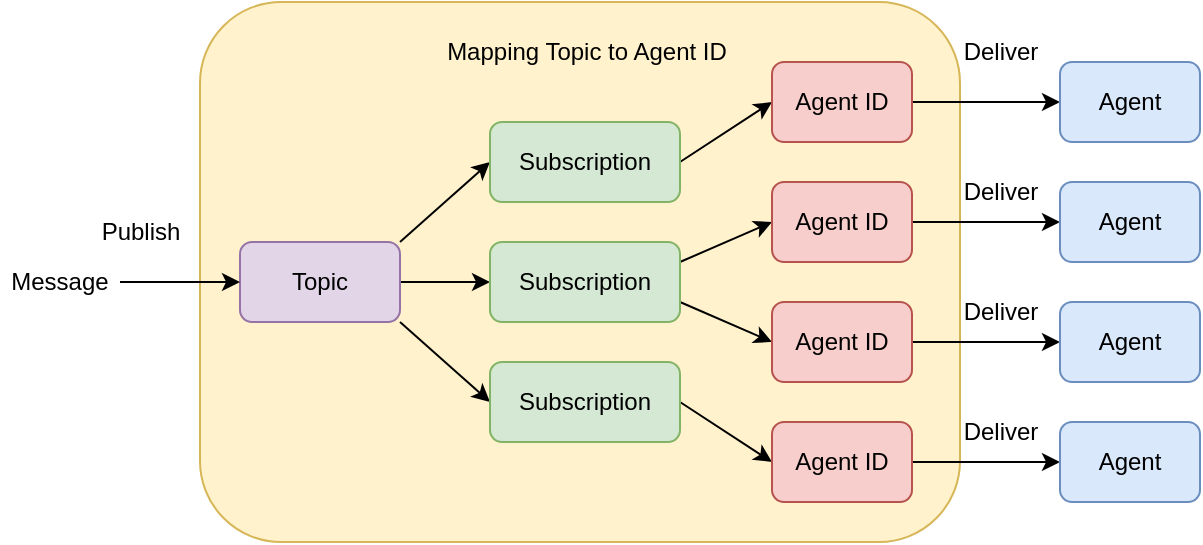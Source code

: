 <mxfile version="24.7.6">
  <diagram id="SL2L58OzhDkTRMMmBrpl" name="Page-1">
    <mxGraphModel dx="765" dy="1158" grid="1" gridSize="10" guides="1" tooltips="1" connect="1" arrows="1" fold="1" page="1" pageScale="1" pageWidth="850" pageHeight="1100" math="0" shadow="0">
      <root>
        <mxCell id="0" />
        <mxCell id="1" parent="0" />
        <mxCell id="xynyrZGPAnKqHGhxIo0k-36" value="" style="rounded=1;whiteSpace=wrap;html=1;fillColor=#fff2cc;strokeColor=#d6b656;" vertex="1" parent="1">
          <mxGeometry x="200" y="390" width="380" height="270" as="geometry" />
        </mxCell>
        <mxCell id="xynyrZGPAnKqHGhxIo0k-15" style="rounded=0;orthogonalLoop=1;jettySize=auto;html=1;exitX=1;exitY=0;exitDx=0;exitDy=0;entryX=0;entryY=0.5;entryDx=0;entryDy=0;" edge="1" parent="1" source="xynyrZGPAnKqHGhxIo0k-1" target="xynyrZGPAnKqHGhxIo0k-2">
          <mxGeometry relative="1" as="geometry" />
        </mxCell>
        <mxCell id="xynyrZGPAnKqHGhxIo0k-16" style="edgeStyle=orthogonalEdgeStyle;rounded=0;orthogonalLoop=1;jettySize=auto;html=1;exitX=1;exitY=0.5;exitDx=0;exitDy=0;entryX=0;entryY=0.5;entryDx=0;entryDy=0;" edge="1" parent="1" source="xynyrZGPAnKqHGhxIo0k-1" target="xynyrZGPAnKqHGhxIo0k-3">
          <mxGeometry relative="1" as="geometry" />
        </mxCell>
        <mxCell id="xynyrZGPAnKqHGhxIo0k-17" style="rounded=0;orthogonalLoop=1;jettySize=auto;html=1;exitX=1;exitY=1;exitDx=0;exitDy=0;entryX=0;entryY=0.5;entryDx=0;entryDy=0;" edge="1" parent="1" source="xynyrZGPAnKqHGhxIo0k-1" target="xynyrZGPAnKqHGhxIo0k-4">
          <mxGeometry relative="1" as="geometry" />
        </mxCell>
        <mxCell id="xynyrZGPAnKqHGhxIo0k-1" value="Topic" style="rounded=1;whiteSpace=wrap;html=1;fillColor=#e1d5e7;strokeColor=#9673a6;" vertex="1" parent="1">
          <mxGeometry x="220" y="510" width="80" height="40" as="geometry" />
        </mxCell>
        <mxCell id="xynyrZGPAnKqHGhxIo0k-18" style="rounded=0;orthogonalLoop=1;jettySize=auto;html=1;exitX=1;exitY=0.5;exitDx=0;exitDy=0;entryX=0;entryY=0.5;entryDx=0;entryDy=0;" edge="1" parent="1" source="xynyrZGPAnKqHGhxIo0k-2" target="xynyrZGPAnKqHGhxIo0k-6">
          <mxGeometry relative="1" as="geometry" />
        </mxCell>
        <mxCell id="xynyrZGPAnKqHGhxIo0k-2" value="Subscription" style="rounded=1;whiteSpace=wrap;html=1;fillColor=#d5e8d4;strokeColor=#82b366;" vertex="1" parent="1">
          <mxGeometry x="345" y="450" width="95" height="40" as="geometry" />
        </mxCell>
        <mxCell id="xynyrZGPAnKqHGhxIo0k-19" style="rounded=0;orthogonalLoop=1;jettySize=auto;html=1;exitX=1;exitY=0.25;exitDx=0;exitDy=0;entryX=0;entryY=0.5;entryDx=0;entryDy=0;" edge="1" parent="1" source="xynyrZGPAnKqHGhxIo0k-3" target="xynyrZGPAnKqHGhxIo0k-7">
          <mxGeometry relative="1" as="geometry" />
        </mxCell>
        <mxCell id="xynyrZGPAnKqHGhxIo0k-20" style="rounded=0;orthogonalLoop=1;jettySize=auto;html=1;exitX=1;exitY=0.75;exitDx=0;exitDy=0;entryX=0;entryY=0.5;entryDx=0;entryDy=0;" edge="1" parent="1" source="xynyrZGPAnKqHGhxIo0k-3" target="xynyrZGPAnKqHGhxIo0k-8">
          <mxGeometry relative="1" as="geometry" />
        </mxCell>
        <mxCell id="xynyrZGPAnKqHGhxIo0k-3" value="Subscription" style="rounded=1;whiteSpace=wrap;html=1;fillColor=#d5e8d4;strokeColor=#82b366;" vertex="1" parent="1">
          <mxGeometry x="345" y="510" width="95" height="40" as="geometry" />
        </mxCell>
        <mxCell id="xynyrZGPAnKqHGhxIo0k-22" style="rounded=0;orthogonalLoop=1;jettySize=auto;html=1;exitX=1;exitY=0.5;exitDx=0;exitDy=0;entryX=0;entryY=0.5;entryDx=0;entryDy=0;" edge="1" parent="1" source="xynyrZGPAnKqHGhxIo0k-4" target="xynyrZGPAnKqHGhxIo0k-9">
          <mxGeometry relative="1" as="geometry" />
        </mxCell>
        <mxCell id="xynyrZGPAnKqHGhxIo0k-4" value="Subscription" style="rounded=1;whiteSpace=wrap;html=1;fillColor=#d5e8d4;strokeColor=#82b366;" vertex="1" parent="1">
          <mxGeometry x="345" y="570" width="95" height="40" as="geometry" />
        </mxCell>
        <mxCell id="xynyrZGPAnKqHGhxIo0k-27" style="edgeStyle=orthogonalEdgeStyle;rounded=0;orthogonalLoop=1;jettySize=auto;html=1;entryX=0;entryY=0.5;entryDx=0;entryDy=0;" edge="1" parent="1" source="xynyrZGPAnKqHGhxIo0k-6" target="xynyrZGPAnKqHGhxIo0k-23">
          <mxGeometry relative="1" as="geometry" />
        </mxCell>
        <mxCell id="xynyrZGPAnKqHGhxIo0k-6" value="Agent ID" style="rounded=1;whiteSpace=wrap;html=1;fillColor=#f8cecc;strokeColor=#b85450;" vertex="1" parent="1">
          <mxGeometry x="486" y="420" width="70" height="40" as="geometry" />
        </mxCell>
        <mxCell id="xynyrZGPAnKqHGhxIo0k-28" style="edgeStyle=orthogonalEdgeStyle;rounded=0;orthogonalLoop=1;jettySize=auto;html=1;entryX=0;entryY=0.5;entryDx=0;entryDy=0;" edge="1" parent="1" source="xynyrZGPAnKqHGhxIo0k-7" target="xynyrZGPAnKqHGhxIo0k-24">
          <mxGeometry relative="1" as="geometry" />
        </mxCell>
        <mxCell id="xynyrZGPAnKqHGhxIo0k-7" value="Agent ID" style="rounded=1;whiteSpace=wrap;html=1;fillColor=#f8cecc;strokeColor=#b85450;" vertex="1" parent="1">
          <mxGeometry x="486" y="480" width="70" height="40" as="geometry" />
        </mxCell>
        <mxCell id="xynyrZGPAnKqHGhxIo0k-29" style="edgeStyle=orthogonalEdgeStyle;rounded=0;orthogonalLoop=1;jettySize=auto;html=1;entryX=0;entryY=0.5;entryDx=0;entryDy=0;" edge="1" parent="1" source="xynyrZGPAnKqHGhxIo0k-8" target="xynyrZGPAnKqHGhxIo0k-25">
          <mxGeometry relative="1" as="geometry" />
        </mxCell>
        <mxCell id="xynyrZGPAnKqHGhxIo0k-8" value="Agent ID" style="rounded=1;whiteSpace=wrap;html=1;fillColor=#f8cecc;strokeColor=#b85450;" vertex="1" parent="1">
          <mxGeometry x="486" y="540" width="70" height="40" as="geometry" />
        </mxCell>
        <mxCell id="xynyrZGPAnKqHGhxIo0k-30" style="edgeStyle=orthogonalEdgeStyle;rounded=0;orthogonalLoop=1;jettySize=auto;html=1;entryX=0;entryY=0.5;entryDx=0;entryDy=0;" edge="1" parent="1" source="xynyrZGPAnKqHGhxIo0k-9" target="xynyrZGPAnKqHGhxIo0k-26">
          <mxGeometry relative="1" as="geometry" />
        </mxCell>
        <mxCell id="xynyrZGPAnKqHGhxIo0k-9" value="Agent ID" style="rounded=1;whiteSpace=wrap;html=1;fillColor=#f8cecc;strokeColor=#b85450;" vertex="1" parent="1">
          <mxGeometry x="486" y="600" width="70" height="40" as="geometry" />
        </mxCell>
        <mxCell id="xynyrZGPAnKqHGhxIo0k-12" style="edgeStyle=orthogonalEdgeStyle;rounded=0;orthogonalLoop=1;jettySize=auto;html=1;entryX=0;entryY=0.5;entryDx=0;entryDy=0;" edge="1" parent="1" source="xynyrZGPAnKqHGhxIo0k-11" target="xynyrZGPAnKqHGhxIo0k-1">
          <mxGeometry relative="1" as="geometry" />
        </mxCell>
        <mxCell id="xynyrZGPAnKqHGhxIo0k-11" value="Message" style="text;html=1;align=center;verticalAlign=middle;whiteSpace=wrap;rounded=0;" vertex="1" parent="1">
          <mxGeometry x="100" y="515" width="60" height="30" as="geometry" />
        </mxCell>
        <mxCell id="xynyrZGPAnKqHGhxIo0k-13" value="Publish" style="text;html=1;align=center;verticalAlign=middle;resizable=0;points=[];autosize=1;strokeColor=none;fillColor=none;" vertex="1" parent="1">
          <mxGeometry x="140" y="490" width="60" height="30" as="geometry" />
        </mxCell>
        <mxCell id="xynyrZGPAnKqHGhxIo0k-23" value="Agent" style="rounded=1;whiteSpace=wrap;html=1;fillColor=#dae8fc;strokeColor=#6c8ebf;" vertex="1" parent="1">
          <mxGeometry x="630" y="420" width="70" height="40" as="geometry" />
        </mxCell>
        <mxCell id="xynyrZGPAnKqHGhxIo0k-24" value="Agent" style="rounded=1;whiteSpace=wrap;html=1;fillColor=#dae8fc;strokeColor=#6c8ebf;" vertex="1" parent="1">
          <mxGeometry x="630" y="480" width="70" height="40" as="geometry" />
        </mxCell>
        <mxCell id="xynyrZGPAnKqHGhxIo0k-25" value="Agent" style="rounded=1;whiteSpace=wrap;html=1;fillColor=#dae8fc;strokeColor=#6c8ebf;" vertex="1" parent="1">
          <mxGeometry x="630" y="540" width="70" height="40" as="geometry" />
        </mxCell>
        <mxCell id="xynyrZGPAnKqHGhxIo0k-26" value="Agent" style="rounded=1;whiteSpace=wrap;html=1;fillColor=#dae8fc;strokeColor=#6c8ebf;" vertex="1" parent="1">
          <mxGeometry x="630" y="600" width="70" height="40" as="geometry" />
        </mxCell>
        <mxCell id="xynyrZGPAnKqHGhxIo0k-31" value="Deliver" style="text;html=1;align=center;verticalAlign=middle;resizable=0;points=[];autosize=1;strokeColor=none;fillColor=none;" vertex="1" parent="1">
          <mxGeometry x="570" y="400" width="60" height="30" as="geometry" />
        </mxCell>
        <mxCell id="xynyrZGPAnKqHGhxIo0k-32" value="Deliver" style="text;html=1;align=center;verticalAlign=middle;resizable=0;points=[];autosize=1;strokeColor=none;fillColor=none;" vertex="1" parent="1">
          <mxGeometry x="570" y="470" width="60" height="30" as="geometry" />
        </mxCell>
        <mxCell id="xynyrZGPAnKqHGhxIo0k-33" value="Deliver" style="text;html=1;align=center;verticalAlign=middle;resizable=0;points=[];autosize=1;strokeColor=none;fillColor=none;" vertex="1" parent="1">
          <mxGeometry x="570" y="530" width="60" height="30" as="geometry" />
        </mxCell>
        <mxCell id="xynyrZGPAnKqHGhxIo0k-34" value="Deliver" style="text;html=1;align=center;verticalAlign=middle;resizable=0;points=[];autosize=1;strokeColor=none;fillColor=none;" vertex="1" parent="1">
          <mxGeometry x="570" y="590" width="60" height="30" as="geometry" />
        </mxCell>
        <mxCell id="xynyrZGPAnKqHGhxIo0k-35" value="Mapping Topic to Agent ID" style="text;html=1;align=center;verticalAlign=middle;resizable=0;points=[];autosize=1;strokeColor=none;fillColor=none;" vertex="1" parent="1">
          <mxGeometry x="312.5" y="400" width="160" height="30" as="geometry" />
        </mxCell>
      </root>
    </mxGraphModel>
  </diagram>
</mxfile>
